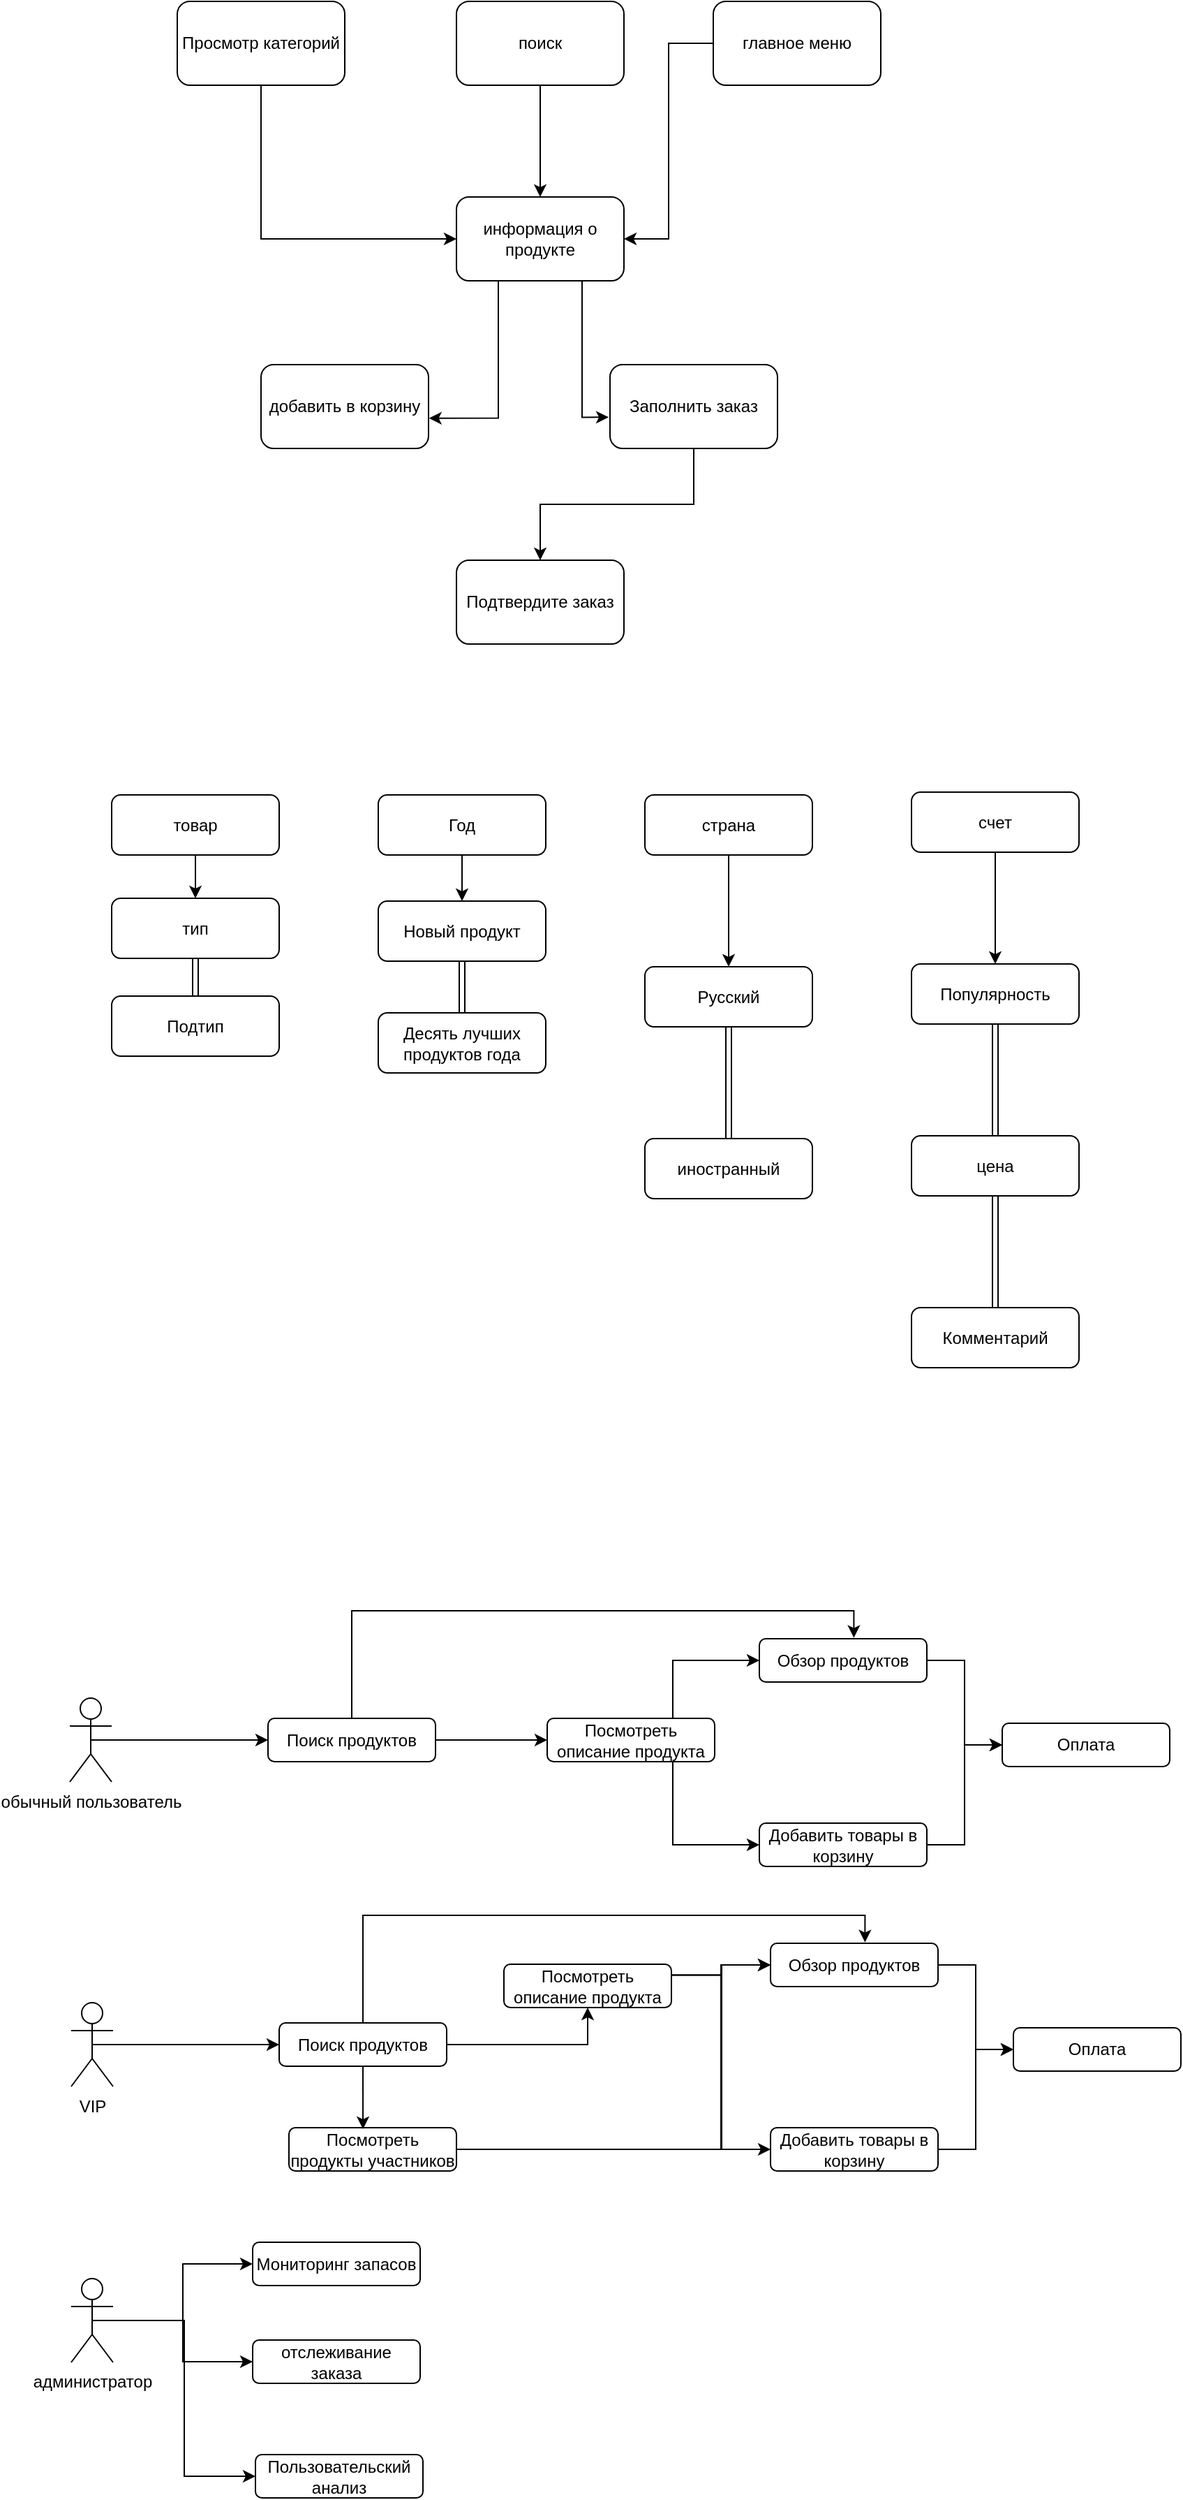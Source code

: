 <mxfile version="22.0.8" type="github">
  <diagram id="prtHgNgQTEPvFCAcTncT" name="Page-1">
    <mxGraphModel dx="1221" dy="737" grid="0" gridSize="10" guides="1" tooltips="1" connect="1" arrows="1" fold="1" page="1" pageScale="1" pageWidth="827" pageHeight="1169" math="0" shadow="0">
      <root>
        <mxCell id="0" />
        <mxCell id="1" parent="0" />
        <mxCell id="Xi8EoUIkKsaDlYo5rsmm-3" value="" style="edgeStyle=orthogonalEdgeStyle;rounded=0;orthogonalLoop=1;jettySize=auto;html=1;" edge="1" parent="1" source="Xi8EoUIkKsaDlYo5rsmm-1" target="Xi8EoUIkKsaDlYo5rsmm-2">
          <mxGeometry relative="1" as="geometry" />
        </mxCell>
        <mxCell id="Xi8EoUIkKsaDlYo5rsmm-1" value="поиск" style="rounded=1;whiteSpace=wrap;html=1;" vertex="1" parent="1">
          <mxGeometry x="340" y="60" width="120" height="60" as="geometry" />
        </mxCell>
        <mxCell id="Xi8EoUIkKsaDlYo5rsmm-2" value="информация о продукте" style="rounded=1;whiteSpace=wrap;html=1;" vertex="1" parent="1">
          <mxGeometry x="340" y="200" width="120" height="60" as="geometry" />
        </mxCell>
        <mxCell id="Xi8EoUIkKsaDlYo5rsmm-7" style="edgeStyle=orthogonalEdgeStyle;rounded=0;orthogonalLoop=1;jettySize=auto;html=1;exitX=0;exitY=0.5;exitDx=0;exitDy=0;entryX=1;entryY=0.5;entryDx=0;entryDy=0;" edge="1" parent="1" source="Xi8EoUIkKsaDlYo5rsmm-4" target="Xi8EoUIkKsaDlYo5rsmm-2">
          <mxGeometry relative="1" as="geometry" />
        </mxCell>
        <mxCell id="Xi8EoUIkKsaDlYo5rsmm-4" value="главное меню" style="rounded=1;whiteSpace=wrap;html=1;" vertex="1" parent="1">
          <mxGeometry x="524" y="60" width="120" height="60" as="geometry" />
        </mxCell>
        <mxCell id="Xi8EoUIkKsaDlYo5rsmm-9" style="edgeStyle=orthogonalEdgeStyle;rounded=0;orthogonalLoop=1;jettySize=auto;html=1;exitX=0.5;exitY=1;exitDx=0;exitDy=0;entryX=0;entryY=0.5;entryDx=0;entryDy=0;" edge="1" parent="1" source="Xi8EoUIkKsaDlYo5rsmm-8" target="Xi8EoUIkKsaDlYo5rsmm-2">
          <mxGeometry relative="1" as="geometry" />
        </mxCell>
        <mxCell id="Xi8EoUIkKsaDlYo5rsmm-8" value="Просмотр категорий" style="rounded=1;whiteSpace=wrap;html=1;" vertex="1" parent="1">
          <mxGeometry x="140" y="60" width="120" height="60" as="geometry" />
        </mxCell>
        <mxCell id="Xi8EoUIkKsaDlYo5rsmm-10" value="добавить в корзину" style="rounded=1;whiteSpace=wrap;html=1;" vertex="1" parent="1">
          <mxGeometry x="200" y="320" width="120" height="60" as="geometry" />
        </mxCell>
        <mxCell id="Xi8EoUIkKsaDlYo5rsmm-15" style="edgeStyle=orthogonalEdgeStyle;rounded=0;orthogonalLoop=1;jettySize=auto;html=1;exitX=0.5;exitY=1;exitDx=0;exitDy=0;entryX=0.5;entryY=0;entryDx=0;entryDy=0;" edge="1" parent="1" source="Xi8EoUIkKsaDlYo5rsmm-11" target="Xi8EoUIkKsaDlYo5rsmm-13">
          <mxGeometry relative="1" as="geometry" />
        </mxCell>
        <mxCell id="Xi8EoUIkKsaDlYo5rsmm-11" value="Заполнить заказ" style="rounded=1;whiteSpace=wrap;html=1;" vertex="1" parent="1">
          <mxGeometry x="450" y="320" width="120" height="60" as="geometry" />
        </mxCell>
        <mxCell id="Xi8EoUIkKsaDlYo5rsmm-12" style="edgeStyle=orthogonalEdgeStyle;rounded=0;orthogonalLoop=1;jettySize=auto;html=1;exitX=0.25;exitY=1;exitDx=0;exitDy=0;entryX=1.003;entryY=0.639;entryDx=0;entryDy=0;entryPerimeter=0;" edge="1" parent="1" source="Xi8EoUIkKsaDlYo5rsmm-2" target="Xi8EoUIkKsaDlYo5rsmm-10">
          <mxGeometry relative="1" as="geometry" />
        </mxCell>
        <mxCell id="Xi8EoUIkKsaDlYo5rsmm-13" value="Подтвердите заказ" style="rounded=1;whiteSpace=wrap;html=1;" vertex="1" parent="1">
          <mxGeometry x="340" y="460" width="120" height="60" as="geometry" />
        </mxCell>
        <mxCell id="Xi8EoUIkKsaDlYo5rsmm-14" style="edgeStyle=orthogonalEdgeStyle;rounded=0;orthogonalLoop=1;jettySize=auto;html=1;exitX=0.75;exitY=1;exitDx=0;exitDy=0;entryX=-0.008;entryY=0.628;entryDx=0;entryDy=0;entryPerimeter=0;" edge="1" parent="1" source="Xi8EoUIkKsaDlYo5rsmm-2" target="Xi8EoUIkKsaDlYo5rsmm-11">
          <mxGeometry relative="1" as="geometry" />
        </mxCell>
        <mxCell id="Xi8EoUIkKsaDlYo5rsmm-19" style="edgeStyle=orthogonalEdgeStyle;rounded=0;orthogonalLoop=1;jettySize=auto;html=1;exitX=0.5;exitY=1;exitDx=0;exitDy=0;entryX=0.5;entryY=0;entryDx=0;entryDy=0;" edge="1" parent="1" source="Xi8EoUIkKsaDlYo5rsmm-16" target="Xi8EoUIkKsaDlYo5rsmm-17">
          <mxGeometry relative="1" as="geometry" />
        </mxCell>
        <mxCell id="Xi8EoUIkKsaDlYo5rsmm-16" value="товар" style="rounded=1;whiteSpace=wrap;html=1;" vertex="1" parent="1">
          <mxGeometry x="93" y="628" width="120" height="43" as="geometry" />
        </mxCell>
        <mxCell id="Xi8EoUIkKsaDlYo5rsmm-20" style="edgeStyle=orthogonalEdgeStyle;rounded=0;orthogonalLoop=1;jettySize=auto;html=1;exitX=0.5;exitY=1;exitDx=0;exitDy=0;shape=link;" edge="1" parent="1" source="Xi8EoUIkKsaDlYo5rsmm-17" target="Xi8EoUIkKsaDlYo5rsmm-18">
          <mxGeometry relative="1" as="geometry" />
        </mxCell>
        <mxCell id="Xi8EoUIkKsaDlYo5rsmm-17" value="тип" style="rounded=1;whiteSpace=wrap;html=1;" vertex="1" parent="1">
          <mxGeometry x="93" y="702" width="120" height="43" as="geometry" />
        </mxCell>
        <mxCell id="Xi8EoUIkKsaDlYo5rsmm-18" value="Подтип" style="rounded=1;whiteSpace=wrap;html=1;" vertex="1" parent="1">
          <mxGeometry x="93" y="772" width="120" height="43" as="geometry" />
        </mxCell>
        <mxCell id="Xi8EoUIkKsaDlYo5rsmm-24" value="" style="edgeStyle=orthogonalEdgeStyle;rounded=0;orthogonalLoop=1;jettySize=auto;html=1;" edge="1" parent="1" source="Xi8EoUIkKsaDlYo5rsmm-22" target="Xi8EoUIkKsaDlYo5rsmm-23">
          <mxGeometry relative="1" as="geometry" />
        </mxCell>
        <mxCell id="Xi8EoUIkKsaDlYo5rsmm-22" value="Год" style="rounded=1;whiteSpace=wrap;html=1;" vertex="1" parent="1">
          <mxGeometry x="284" y="628" width="120" height="43" as="geometry" />
        </mxCell>
        <mxCell id="Xi8EoUIkKsaDlYo5rsmm-28" value="" style="edgeStyle=orthogonalEdgeStyle;rounded=0;orthogonalLoop=1;jettySize=auto;html=1;shape=link;" edge="1" parent="1" source="Xi8EoUIkKsaDlYo5rsmm-23" target="Xi8EoUIkKsaDlYo5rsmm-27">
          <mxGeometry relative="1" as="geometry" />
        </mxCell>
        <mxCell id="Xi8EoUIkKsaDlYo5rsmm-23" value="Новый продукт" style="rounded=1;whiteSpace=wrap;html=1;" vertex="1" parent="1">
          <mxGeometry x="284" y="704" width="120" height="43" as="geometry" />
        </mxCell>
        <mxCell id="Xi8EoUIkKsaDlYo5rsmm-27" value="Десять лучших продуктов года" style="rounded=1;whiteSpace=wrap;html=1;" vertex="1" parent="1">
          <mxGeometry x="284" y="784" width="120" height="43" as="geometry" />
        </mxCell>
        <mxCell id="Xi8EoUIkKsaDlYo5rsmm-38" value="" style="edgeStyle=orthogonalEdgeStyle;rounded=0;orthogonalLoop=1;jettySize=auto;html=1;" edge="1" parent="1" source="Xi8EoUIkKsaDlYo5rsmm-29" target="Xi8EoUIkKsaDlYo5rsmm-37">
          <mxGeometry relative="1" as="geometry" />
        </mxCell>
        <mxCell id="Xi8EoUIkKsaDlYo5rsmm-29" value="страна" style="rounded=1;whiteSpace=wrap;html=1;" vertex="1" parent="1">
          <mxGeometry x="475" y="628" width="120" height="43" as="geometry" />
        </mxCell>
        <mxCell id="Xi8EoUIkKsaDlYo5rsmm-32" value="" style="edgeStyle=orthogonalEdgeStyle;rounded=0;orthogonalLoop=1;jettySize=auto;html=1;" edge="1" parent="1" source="Xi8EoUIkKsaDlYo5rsmm-30" target="Xi8EoUIkKsaDlYo5rsmm-31">
          <mxGeometry relative="1" as="geometry" />
        </mxCell>
        <mxCell id="Xi8EoUIkKsaDlYo5rsmm-30" value="счет" style="rounded=1;whiteSpace=wrap;html=1;" vertex="1" parent="1">
          <mxGeometry x="666" y="626" width="120" height="43" as="geometry" />
        </mxCell>
        <mxCell id="Xi8EoUIkKsaDlYo5rsmm-34" value="" style="edgeStyle=orthogonalEdgeStyle;rounded=0;orthogonalLoop=1;jettySize=auto;html=1;shape=link;" edge="1" parent="1" source="Xi8EoUIkKsaDlYo5rsmm-31" target="Xi8EoUIkKsaDlYo5rsmm-33">
          <mxGeometry relative="1" as="geometry" />
        </mxCell>
        <mxCell id="Xi8EoUIkKsaDlYo5rsmm-31" value="Популярность" style="rounded=1;whiteSpace=wrap;html=1;" vertex="1" parent="1">
          <mxGeometry x="666" y="749" width="120" height="43" as="geometry" />
        </mxCell>
        <mxCell id="Xi8EoUIkKsaDlYo5rsmm-36" value="" style="edgeStyle=orthogonalEdgeStyle;rounded=0;orthogonalLoop=1;jettySize=auto;html=1;shape=link;" edge="1" parent="1" source="Xi8EoUIkKsaDlYo5rsmm-33" target="Xi8EoUIkKsaDlYo5rsmm-35">
          <mxGeometry relative="1" as="geometry" />
        </mxCell>
        <mxCell id="Xi8EoUIkKsaDlYo5rsmm-33" value="цена" style="rounded=1;whiteSpace=wrap;html=1;" vertex="1" parent="1">
          <mxGeometry x="666" y="872" width="120" height="43" as="geometry" />
        </mxCell>
        <mxCell id="Xi8EoUIkKsaDlYo5rsmm-35" value="Комментарий" style="rounded=1;whiteSpace=wrap;html=1;" vertex="1" parent="1">
          <mxGeometry x="666" y="995" width="120" height="43" as="geometry" />
        </mxCell>
        <mxCell id="Xi8EoUIkKsaDlYo5rsmm-40" value="" style="edgeStyle=orthogonalEdgeStyle;rounded=0;orthogonalLoop=1;jettySize=auto;html=1;shape=link;" edge="1" parent="1" source="Xi8EoUIkKsaDlYo5rsmm-37" target="Xi8EoUIkKsaDlYo5rsmm-39">
          <mxGeometry relative="1" as="geometry" />
        </mxCell>
        <mxCell id="Xi8EoUIkKsaDlYo5rsmm-37" value="Русский" style="rounded=1;whiteSpace=wrap;html=1;" vertex="1" parent="1">
          <mxGeometry x="475" y="751" width="120" height="43" as="geometry" />
        </mxCell>
        <mxCell id="Xi8EoUIkKsaDlYo5rsmm-39" value="иностранный" style="rounded=1;whiteSpace=wrap;html=1;" vertex="1" parent="1">
          <mxGeometry x="475" y="874" width="120" height="43" as="geometry" />
        </mxCell>
        <mxCell id="Xi8EoUIkKsaDlYo5rsmm-64" style="edgeStyle=orthogonalEdgeStyle;rounded=0;orthogonalLoop=1;jettySize=auto;html=1;exitX=0.5;exitY=0.5;exitDx=0;exitDy=0;exitPerimeter=0;entryX=0;entryY=0.5;entryDx=0;entryDy=0;" edge="1" parent="1" source="Xi8EoUIkKsaDlYo5rsmm-44" target="Xi8EoUIkKsaDlYo5rsmm-51">
          <mxGeometry relative="1" as="geometry" />
        </mxCell>
        <mxCell id="Xi8EoUIkKsaDlYo5rsmm-44" value="обычный пользователь" style="shape=umlActor;verticalLabelPosition=bottom;verticalAlign=top;html=1;" vertex="1" parent="1">
          <mxGeometry x="63" y="1274.5" width="30" height="60" as="geometry" />
        </mxCell>
        <mxCell id="Xi8EoUIkKsaDlYo5rsmm-80" style="edgeStyle=orthogonalEdgeStyle;rounded=0;orthogonalLoop=1;jettySize=auto;html=1;exitX=0.5;exitY=0.5;exitDx=0;exitDy=0;exitPerimeter=0;entryX=0;entryY=0.5;entryDx=0;entryDy=0;" edge="1" parent="1" source="Xi8EoUIkKsaDlYo5rsmm-45" target="Xi8EoUIkKsaDlYo5rsmm-67">
          <mxGeometry relative="1" as="geometry" />
        </mxCell>
        <mxCell id="Xi8EoUIkKsaDlYo5rsmm-45" value="VIP" style="shape=umlActor;verticalLabelPosition=bottom;verticalAlign=top;html=1;" vertex="1" parent="1">
          <mxGeometry x="64" y="1492.5" width="30" height="60" as="geometry" />
        </mxCell>
        <mxCell id="Xi8EoUIkKsaDlYo5rsmm-85" style="edgeStyle=orthogonalEdgeStyle;rounded=0;orthogonalLoop=1;jettySize=auto;html=1;exitX=0.5;exitY=0.5;exitDx=0;exitDy=0;exitPerimeter=0;entryX=0;entryY=0.5;entryDx=0;entryDy=0;" edge="1" parent="1" source="Xi8EoUIkKsaDlYo5rsmm-48" target="Xi8EoUIkKsaDlYo5rsmm-82">
          <mxGeometry relative="1" as="geometry" />
        </mxCell>
        <mxCell id="Xi8EoUIkKsaDlYo5rsmm-87" style="edgeStyle=orthogonalEdgeStyle;rounded=0;orthogonalLoop=1;jettySize=auto;html=1;exitX=0.5;exitY=0.5;exitDx=0;exitDy=0;exitPerimeter=0;" edge="1" parent="1" source="Xi8EoUIkKsaDlYo5rsmm-48" target="Xi8EoUIkKsaDlYo5rsmm-83">
          <mxGeometry relative="1" as="geometry" />
        </mxCell>
        <mxCell id="Xi8EoUIkKsaDlYo5rsmm-88" style="edgeStyle=orthogonalEdgeStyle;rounded=0;orthogonalLoop=1;jettySize=auto;html=1;exitX=0.5;exitY=0.5;exitDx=0;exitDy=0;exitPerimeter=0;entryX=0;entryY=0.5;entryDx=0;entryDy=0;" edge="1" parent="1" source="Xi8EoUIkKsaDlYo5rsmm-48" target="Xi8EoUIkKsaDlYo5rsmm-84">
          <mxGeometry relative="1" as="geometry" />
        </mxCell>
        <mxCell id="Xi8EoUIkKsaDlYo5rsmm-48" value="администратор" style="shape=umlActor;verticalLabelPosition=bottom;verticalAlign=top;html=1;" vertex="1" parent="1">
          <mxGeometry x="64" y="1690" width="30" height="60" as="geometry" />
        </mxCell>
        <mxCell id="Xi8EoUIkKsaDlYo5rsmm-53" value="" style="edgeStyle=orthogonalEdgeStyle;rounded=0;orthogonalLoop=1;jettySize=auto;html=1;" edge="1" parent="1" source="Xi8EoUIkKsaDlYo5rsmm-51" target="Xi8EoUIkKsaDlYo5rsmm-52">
          <mxGeometry relative="1" as="geometry" />
        </mxCell>
        <mxCell id="Xi8EoUIkKsaDlYo5rsmm-51" value="Поиск продуктов" style="rounded=1;whiteSpace=wrap;html=1;" vertex="1" parent="1">
          <mxGeometry x="205" y="1289" width="120" height="31" as="geometry" />
        </mxCell>
        <mxCell id="Xi8EoUIkKsaDlYo5rsmm-58" style="edgeStyle=orthogonalEdgeStyle;rounded=0;orthogonalLoop=1;jettySize=auto;html=1;exitX=0.75;exitY=0;exitDx=0;exitDy=0;entryX=0;entryY=0.5;entryDx=0;entryDy=0;" edge="1" parent="1" source="Xi8EoUIkKsaDlYo5rsmm-52" target="Xi8EoUIkKsaDlYo5rsmm-55">
          <mxGeometry relative="1" as="geometry" />
        </mxCell>
        <mxCell id="Xi8EoUIkKsaDlYo5rsmm-61" style="edgeStyle=orthogonalEdgeStyle;rounded=0;orthogonalLoop=1;jettySize=auto;html=1;exitX=0.75;exitY=1;exitDx=0;exitDy=0;entryX=0;entryY=0.5;entryDx=0;entryDy=0;" edge="1" parent="1" source="Xi8EoUIkKsaDlYo5rsmm-52" target="Xi8EoUIkKsaDlYo5rsmm-54">
          <mxGeometry relative="1" as="geometry" />
        </mxCell>
        <mxCell id="Xi8EoUIkKsaDlYo5rsmm-52" value="Посмотреть описание продукта" style="rounded=1;whiteSpace=wrap;html=1;" vertex="1" parent="1">
          <mxGeometry x="405" y="1289" width="120" height="31" as="geometry" />
        </mxCell>
        <mxCell id="Xi8EoUIkKsaDlYo5rsmm-60" style="edgeStyle=orthogonalEdgeStyle;rounded=0;orthogonalLoop=1;jettySize=auto;html=1;exitX=1;exitY=0.5;exitDx=0;exitDy=0;entryX=0;entryY=0.5;entryDx=0;entryDy=0;" edge="1" parent="1" source="Xi8EoUIkKsaDlYo5rsmm-54" target="Xi8EoUIkKsaDlYo5rsmm-57">
          <mxGeometry relative="1" as="geometry" />
        </mxCell>
        <mxCell id="Xi8EoUIkKsaDlYo5rsmm-54" value="Добавить товары в корзину" style="rounded=1;whiteSpace=wrap;html=1;" vertex="1" parent="1">
          <mxGeometry x="557" y="1364" width="120" height="31" as="geometry" />
        </mxCell>
        <mxCell id="Xi8EoUIkKsaDlYo5rsmm-59" style="edgeStyle=orthogonalEdgeStyle;rounded=0;orthogonalLoop=1;jettySize=auto;html=1;exitX=1;exitY=0.5;exitDx=0;exitDy=0;entryX=0;entryY=0.5;entryDx=0;entryDy=0;" edge="1" parent="1" source="Xi8EoUIkKsaDlYo5rsmm-55" target="Xi8EoUIkKsaDlYo5rsmm-57">
          <mxGeometry relative="1" as="geometry" />
        </mxCell>
        <mxCell id="Xi8EoUIkKsaDlYo5rsmm-55" value="Обзор продуктов" style="rounded=1;whiteSpace=wrap;html=1;" vertex="1" parent="1">
          <mxGeometry x="557" y="1232" width="120" height="31" as="geometry" />
        </mxCell>
        <mxCell id="Xi8EoUIkKsaDlYo5rsmm-57" value="Оплата" style="rounded=1;whiteSpace=wrap;html=1;" vertex="1" parent="1">
          <mxGeometry x="731" y="1292.5" width="120" height="31" as="geometry" />
        </mxCell>
        <mxCell id="Xi8EoUIkKsaDlYo5rsmm-62" style="edgeStyle=orthogonalEdgeStyle;rounded=0;orthogonalLoop=1;jettySize=auto;html=1;exitX=0.5;exitY=0;exitDx=0;exitDy=0;entryX=0.564;entryY=-0.022;entryDx=0;entryDy=0;entryPerimeter=0;" edge="1" parent="1" source="Xi8EoUIkKsaDlYo5rsmm-51" target="Xi8EoUIkKsaDlYo5rsmm-55">
          <mxGeometry relative="1" as="geometry" />
        </mxCell>
        <mxCell id="Xi8EoUIkKsaDlYo5rsmm-66" value="" style="edgeStyle=orthogonalEdgeStyle;rounded=0;orthogonalLoop=1;jettySize=auto;html=1;" edge="1" parent="1" source="Xi8EoUIkKsaDlYo5rsmm-67" target="Xi8EoUIkKsaDlYo5rsmm-70">
          <mxGeometry relative="1" as="geometry" />
        </mxCell>
        <mxCell id="Xi8EoUIkKsaDlYo5rsmm-67" value="Поиск продуктов" style="rounded=1;whiteSpace=wrap;html=1;" vertex="1" parent="1">
          <mxGeometry x="213" y="1507" width="120" height="31" as="geometry" />
        </mxCell>
        <mxCell id="Xi8EoUIkKsaDlYo5rsmm-68" style="edgeStyle=orthogonalEdgeStyle;rounded=0;orthogonalLoop=1;jettySize=auto;html=1;exitX=1;exitY=0.25;exitDx=0;exitDy=0;entryX=0;entryY=0.5;entryDx=0;entryDy=0;" edge="1" parent="1" source="Xi8EoUIkKsaDlYo5rsmm-70" target="Xi8EoUIkKsaDlYo5rsmm-74">
          <mxGeometry relative="1" as="geometry" />
        </mxCell>
        <mxCell id="Xi8EoUIkKsaDlYo5rsmm-69" style="edgeStyle=orthogonalEdgeStyle;rounded=0;orthogonalLoop=1;jettySize=auto;html=1;exitX=1;exitY=0.25;exitDx=0;exitDy=0;entryX=0;entryY=0.5;entryDx=0;entryDy=0;" edge="1" parent="1" source="Xi8EoUIkKsaDlYo5rsmm-70" target="Xi8EoUIkKsaDlYo5rsmm-72">
          <mxGeometry relative="1" as="geometry" />
        </mxCell>
        <mxCell id="Xi8EoUIkKsaDlYo5rsmm-70" value="Посмотреть описание продукта" style="rounded=1;whiteSpace=wrap;html=1;" vertex="1" parent="1">
          <mxGeometry x="374" y="1465" width="120" height="31" as="geometry" />
        </mxCell>
        <mxCell id="Xi8EoUIkKsaDlYo5rsmm-71" style="edgeStyle=orthogonalEdgeStyle;rounded=0;orthogonalLoop=1;jettySize=auto;html=1;exitX=1;exitY=0.5;exitDx=0;exitDy=0;entryX=0;entryY=0.5;entryDx=0;entryDy=0;" edge="1" parent="1" source="Xi8EoUIkKsaDlYo5rsmm-72" target="Xi8EoUIkKsaDlYo5rsmm-75">
          <mxGeometry relative="1" as="geometry" />
        </mxCell>
        <mxCell id="Xi8EoUIkKsaDlYo5rsmm-72" value="Добавить товары в корзину" style="rounded=1;whiteSpace=wrap;html=1;" vertex="1" parent="1">
          <mxGeometry x="565" y="1582" width="120" height="31" as="geometry" />
        </mxCell>
        <mxCell id="Xi8EoUIkKsaDlYo5rsmm-73" style="edgeStyle=orthogonalEdgeStyle;rounded=0;orthogonalLoop=1;jettySize=auto;html=1;exitX=1;exitY=0.5;exitDx=0;exitDy=0;entryX=0;entryY=0.5;entryDx=0;entryDy=0;" edge="1" parent="1" source="Xi8EoUIkKsaDlYo5rsmm-74" target="Xi8EoUIkKsaDlYo5rsmm-75">
          <mxGeometry relative="1" as="geometry" />
        </mxCell>
        <mxCell id="Xi8EoUIkKsaDlYo5rsmm-74" value="Обзор продуктов" style="rounded=1;whiteSpace=wrap;html=1;" vertex="1" parent="1">
          <mxGeometry x="565" y="1450" width="120" height="31" as="geometry" />
        </mxCell>
        <mxCell id="Xi8EoUIkKsaDlYo5rsmm-75" value="Оплата" style="rounded=1;whiteSpace=wrap;html=1;" vertex="1" parent="1">
          <mxGeometry x="739" y="1510.5" width="120" height="31" as="geometry" />
        </mxCell>
        <mxCell id="Xi8EoUIkKsaDlYo5rsmm-76" style="edgeStyle=orthogonalEdgeStyle;rounded=0;orthogonalLoop=1;jettySize=auto;html=1;exitX=0.5;exitY=0;exitDx=0;exitDy=0;entryX=0.564;entryY=-0.022;entryDx=0;entryDy=0;entryPerimeter=0;" edge="1" parent="1" source="Xi8EoUIkKsaDlYo5rsmm-67" target="Xi8EoUIkKsaDlYo5rsmm-74">
          <mxGeometry relative="1" as="geometry" />
        </mxCell>
        <mxCell id="Xi8EoUIkKsaDlYo5rsmm-78" style="edgeStyle=orthogonalEdgeStyle;rounded=0;orthogonalLoop=1;jettySize=auto;html=1;exitX=1;exitY=0.5;exitDx=0;exitDy=0;entryX=0;entryY=0.5;entryDx=0;entryDy=0;" edge="1" parent="1" source="Xi8EoUIkKsaDlYo5rsmm-77" target="Xi8EoUIkKsaDlYo5rsmm-74">
          <mxGeometry relative="1" as="geometry">
            <Array as="points">
              <mxPoint x="530" y="1598" />
              <mxPoint x="530" y="1466" />
            </Array>
          </mxGeometry>
        </mxCell>
        <mxCell id="Xi8EoUIkKsaDlYo5rsmm-77" value="Посмотреть продукты участников" style="rounded=1;whiteSpace=wrap;html=1;" vertex="1" parent="1">
          <mxGeometry x="220" y="1582" width="120" height="31" as="geometry" />
        </mxCell>
        <mxCell id="Xi8EoUIkKsaDlYo5rsmm-79" style="edgeStyle=orthogonalEdgeStyle;rounded=0;orthogonalLoop=1;jettySize=auto;html=1;exitX=0.5;exitY=1;exitDx=0;exitDy=0;entryX=0.442;entryY=0.032;entryDx=0;entryDy=0;entryPerimeter=0;" edge="1" parent="1" source="Xi8EoUIkKsaDlYo5rsmm-67" target="Xi8EoUIkKsaDlYo5rsmm-77">
          <mxGeometry relative="1" as="geometry" />
        </mxCell>
        <mxCell id="Xi8EoUIkKsaDlYo5rsmm-82" value="Мониторинг запасов" style="rounded=1;whiteSpace=wrap;html=1;" vertex="1" parent="1">
          <mxGeometry x="194" y="1664" width="120" height="31" as="geometry" />
        </mxCell>
        <mxCell id="Xi8EoUIkKsaDlYo5rsmm-83" value="отслеживание заказа" style="rounded=1;whiteSpace=wrap;html=1;" vertex="1" parent="1">
          <mxGeometry x="194" y="1734" width="120" height="31" as="geometry" />
        </mxCell>
        <mxCell id="Xi8EoUIkKsaDlYo5rsmm-84" value="Пользовательский анализ" style="rounded=1;whiteSpace=wrap;html=1;" vertex="1" parent="1">
          <mxGeometry x="196" y="1816" width="120" height="31" as="geometry" />
        </mxCell>
      </root>
    </mxGraphModel>
  </diagram>
</mxfile>

